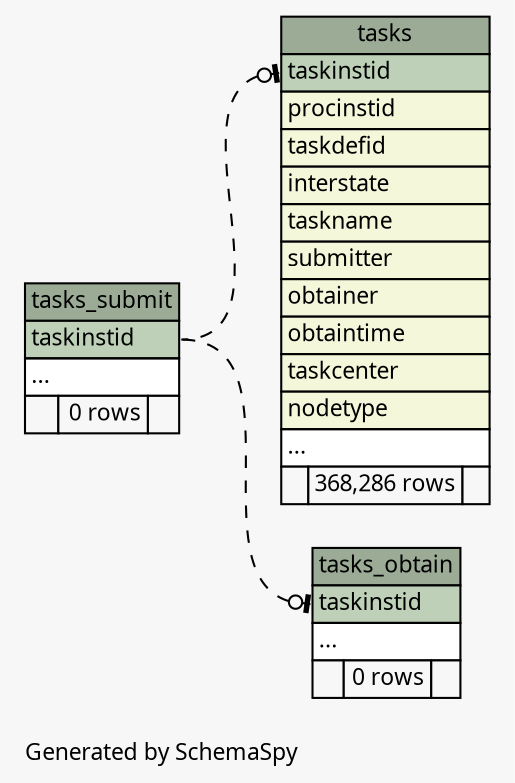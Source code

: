 // dot 2.26.0 on Linux 2.6.32-504.8.1.el6.x86_64
// SchemaSpy rev Unknown
digraph "compactImpliedRelationshipsDiagram" {
  graph [
    rankdir="RL"
    bgcolor="#f7f7f7"
    label="\nGenerated by SchemaSpy"
    labeljust="l"
    nodesep="0.18"
    ranksep="0.46"
    fontname="Microsoft YaHei"
    fontsize="11"
  ];
  node [
    fontname="Microsoft YaHei"
    fontsize="11"
    shape="plaintext"
  ];
  edge [
    arrowsize="0.8"
  ];
  "tasks" [
    label=<
    <TABLE BORDER="0" CELLBORDER="1" CELLSPACING="0" BGCOLOR="#ffffff">
      <TR><TD COLSPAN="3" BGCOLOR="#9bab96" ALIGN="CENTER">tasks</TD></TR>
      <TR><TD PORT="taskinstid" COLSPAN="3" BGCOLOR="#bed1b8" ALIGN="LEFT">taskinstid</TD></TR>
      <TR><TD PORT="procinstid" COLSPAN="3" BGCOLOR="#f4f7da" ALIGN="LEFT">procinstid</TD></TR>
      <TR><TD PORT="taskdefid" COLSPAN="3" BGCOLOR="#f4f7da" ALIGN="LEFT">taskdefid</TD></TR>
      <TR><TD PORT="interstate" COLSPAN="3" BGCOLOR="#f4f7da" ALIGN="LEFT">interstate</TD></TR>
      <TR><TD PORT="taskname" COLSPAN="3" BGCOLOR="#f4f7da" ALIGN="LEFT">taskname</TD></TR>
      <TR><TD PORT="submitter" COLSPAN="3" BGCOLOR="#f4f7da" ALIGN="LEFT">submitter</TD></TR>
      <TR><TD PORT="obtainer" COLSPAN="3" BGCOLOR="#f4f7da" ALIGN="LEFT">obtainer</TD></TR>
      <TR><TD PORT="obtaintime" COLSPAN="3" BGCOLOR="#f4f7da" ALIGN="LEFT">obtaintime</TD></TR>
      <TR><TD PORT="taskcenter" COLSPAN="3" BGCOLOR="#f4f7da" ALIGN="LEFT">taskcenter</TD></TR>
      <TR><TD PORT="nodetype" COLSPAN="3" BGCOLOR="#f4f7da" ALIGN="LEFT">nodetype</TD></TR>
      <TR><TD PORT="elipses" COLSPAN="3" ALIGN="LEFT">...</TD></TR>
      <TR><TD ALIGN="LEFT" BGCOLOR="#f7f7f7">  </TD><TD ALIGN="RIGHT" BGCOLOR="#f7f7f7">368,286 rows</TD><TD ALIGN="RIGHT" BGCOLOR="#f7f7f7">  </TD></TR>
    </TABLE>>
    URL="tables/tasks.html"
    tooltip="tasks"
  ];
  "tasks_obtain" [
    label=<
    <TABLE BORDER="0" CELLBORDER="1" CELLSPACING="0" BGCOLOR="#ffffff">
      <TR><TD COLSPAN="3" BGCOLOR="#9bab96" ALIGN="CENTER">tasks_obtain</TD></TR>
      <TR><TD PORT="taskinstid" COLSPAN="3" BGCOLOR="#bed1b8" ALIGN="LEFT">taskinstid</TD></TR>
      <TR><TD PORT="elipses" COLSPAN="3" ALIGN="LEFT">...</TD></TR>
      <TR><TD ALIGN="LEFT" BGCOLOR="#f7f7f7">  </TD><TD ALIGN="RIGHT" BGCOLOR="#f7f7f7">0 rows</TD><TD ALIGN="RIGHT" BGCOLOR="#f7f7f7">  </TD></TR>
    </TABLE>>
    URL="tables/tasks_obtain.html"
    tooltip="tasks_obtain"
  ];
  "tasks_submit" [
    label=<
    <TABLE BORDER="0" CELLBORDER="1" CELLSPACING="0" BGCOLOR="#ffffff">
      <TR><TD COLSPAN="3" BGCOLOR="#9bab96" ALIGN="CENTER">tasks_submit</TD></TR>
      <TR><TD PORT="taskinstid" COLSPAN="3" BGCOLOR="#bed1b8" ALIGN="LEFT">taskinstid</TD></TR>
      <TR><TD PORT="elipses" COLSPAN="3" ALIGN="LEFT">...</TD></TR>
      <TR><TD ALIGN="LEFT" BGCOLOR="#f7f7f7">  </TD><TD ALIGN="RIGHT" BGCOLOR="#f7f7f7">0 rows</TD><TD ALIGN="RIGHT" BGCOLOR="#f7f7f7">  </TD></TR>
    </TABLE>>
    URL="tables/tasks_submit.html"
    tooltip="tasks_submit"
  ];
  "tasks":"taskinstid":w -> "tasks_submit":"taskinstid":e [arrowhead=none dir=back arrowtail=teeodot style=dashed];
  "tasks_obtain":"taskinstid":w -> "tasks_submit":"taskinstid":e [arrowhead=none dir=back arrowtail=teeodot style=dashed];
}
